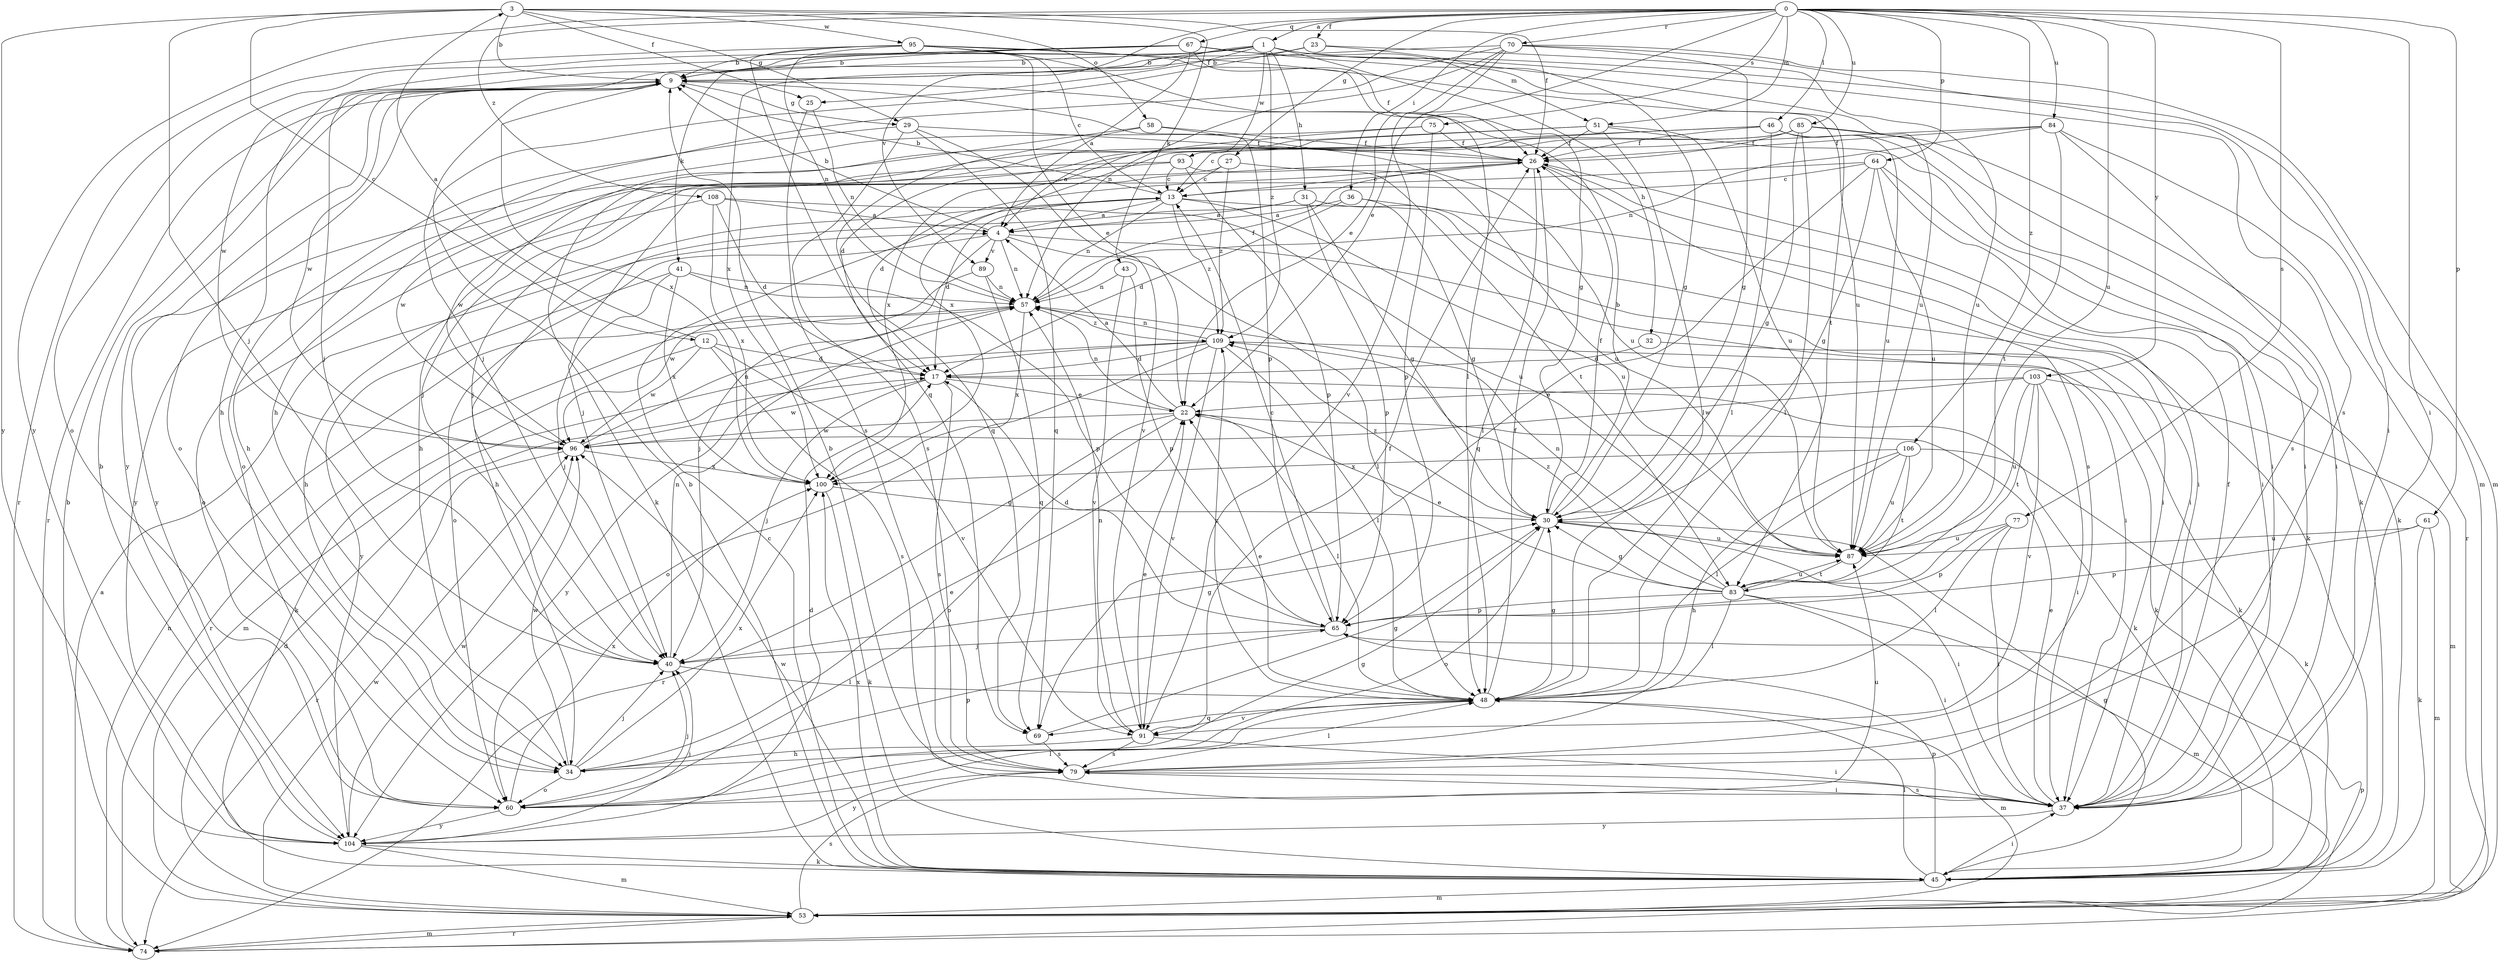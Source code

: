 strict digraph  {
0;
1;
3;
4;
9;
12;
13;
17;
22;
23;
25;
26;
27;
29;
30;
31;
32;
34;
36;
37;
40;
41;
43;
45;
46;
48;
51;
53;
57;
58;
60;
61;
64;
65;
67;
69;
70;
74;
75;
77;
79;
83;
84;
85;
87;
89;
91;
93;
95;
96;
100;
103;
104;
106;
108;
109;
0 -> 1  [label=a];
0 -> 22  [label=e];
0 -> 23  [label=f];
0 -> 27  [label=g];
0 -> 36  [label=i];
0 -> 37  [label=i];
0 -> 46  [label=l];
0 -> 51  [label=m];
0 -> 61  [label=p];
0 -> 64  [label=p];
0 -> 67  [label=q];
0 -> 70  [label=r];
0 -> 75  [label=s];
0 -> 77  [label=s];
0 -> 84  [label=u];
0 -> 85  [label=u];
0 -> 87  [label=u];
0 -> 89  [label=v];
0 -> 103  [label=y];
0 -> 104  [label=y];
0 -> 106  [label=z];
0 -> 108  [label=z];
1 -> 9  [label=b];
1 -> 25  [label=f];
1 -> 31  [label=h];
1 -> 32  [label=h];
1 -> 34  [label=h];
1 -> 40  [label=j];
1 -> 41  [label=k];
1 -> 51  [label=m];
1 -> 53  [label=m];
1 -> 79  [label=s];
1 -> 93  [label=w];
1 -> 100  [label=x];
1 -> 109  [label=z];
3 -> 9  [label=b];
3 -> 12  [label=c];
3 -> 25  [label=f];
3 -> 26  [label=f];
3 -> 29  [label=g];
3 -> 40  [label=j];
3 -> 43  [label=k];
3 -> 58  [label=o];
3 -> 95  [label=w];
3 -> 104  [label=y];
4 -> 9  [label=b];
4 -> 37  [label=i];
4 -> 40  [label=j];
4 -> 48  [label=l];
4 -> 57  [label=n];
4 -> 60  [label=o];
4 -> 89  [label=v];
9 -> 29  [label=g];
9 -> 60  [label=o];
9 -> 65  [label=p];
9 -> 74  [label=r];
9 -> 96  [label=w];
9 -> 100  [label=x];
9 -> 104  [label=y];
12 -> 3  [label=a];
12 -> 17  [label=d];
12 -> 45  [label=k];
12 -> 79  [label=s];
12 -> 91  [label=v];
12 -> 96  [label=w];
13 -> 4  [label=a];
13 -> 9  [label=b];
13 -> 17  [label=d];
13 -> 34  [label=h];
13 -> 37  [label=i];
13 -> 57  [label=n];
13 -> 87  [label=u];
13 -> 109  [label=z];
17 -> 22  [label=e];
17 -> 40  [label=j];
17 -> 45  [label=k];
17 -> 79  [label=s];
17 -> 96  [label=w];
22 -> 4  [label=a];
22 -> 48  [label=l];
22 -> 57  [label=n];
22 -> 60  [label=o];
22 -> 74  [label=r];
22 -> 96  [label=w];
23 -> 9  [label=b];
23 -> 30  [label=g];
23 -> 40  [label=j];
23 -> 87  [label=u];
25 -> 57  [label=n];
25 -> 79  [label=s];
26 -> 13  [label=c];
26 -> 17  [label=d];
26 -> 37  [label=i];
26 -> 48  [label=l];
26 -> 79  [label=s];
26 -> 96  [label=w];
27 -> 13  [label=c];
27 -> 87  [label=u];
27 -> 104  [label=y];
27 -> 109  [label=z];
29 -> 26  [label=f];
29 -> 60  [label=o];
29 -> 69  [label=q];
29 -> 79  [label=s];
29 -> 91  [label=v];
30 -> 9  [label=b];
30 -> 26  [label=f];
30 -> 37  [label=i];
30 -> 60  [label=o];
30 -> 87  [label=u];
30 -> 109  [label=z];
31 -> 4  [label=a];
31 -> 30  [label=g];
31 -> 34  [label=h];
31 -> 37  [label=i];
31 -> 65  [label=p];
32 -> 17  [label=d];
32 -> 45  [label=k];
34 -> 22  [label=e];
34 -> 40  [label=j];
34 -> 60  [label=o];
34 -> 65  [label=p];
34 -> 96  [label=w];
34 -> 100  [label=x];
36 -> 4  [label=a];
36 -> 17  [label=d];
36 -> 30  [label=g];
36 -> 45  [label=k];
37 -> 9  [label=b];
37 -> 22  [label=e];
37 -> 26  [label=f];
37 -> 79  [label=s];
37 -> 104  [label=y];
40 -> 30  [label=g];
40 -> 48  [label=l];
40 -> 57  [label=n];
41 -> 40  [label=j];
41 -> 57  [label=n];
41 -> 65  [label=p];
41 -> 100  [label=x];
41 -> 104  [label=y];
43 -> 57  [label=n];
43 -> 65  [label=p];
43 -> 91  [label=v];
45 -> 9  [label=b];
45 -> 13  [label=c];
45 -> 30  [label=g];
45 -> 37  [label=i];
45 -> 48  [label=l];
45 -> 53  [label=m];
45 -> 65  [label=p];
45 -> 96  [label=w];
45 -> 100  [label=x];
46 -> 17  [label=d];
46 -> 26  [label=f];
46 -> 37  [label=i];
46 -> 40  [label=j];
46 -> 48  [label=l];
46 -> 87  [label=u];
48 -> 22  [label=e];
48 -> 26  [label=f];
48 -> 30  [label=g];
48 -> 53  [label=m];
48 -> 69  [label=q];
48 -> 91  [label=v];
48 -> 109  [label=z];
51 -> 26  [label=f];
51 -> 34  [label=h];
51 -> 37  [label=i];
51 -> 40  [label=j];
51 -> 48  [label=l];
51 -> 87  [label=u];
53 -> 9  [label=b];
53 -> 17  [label=d];
53 -> 74  [label=r];
53 -> 79  [label=s];
53 -> 96  [label=w];
57 -> 26  [label=f];
57 -> 74  [label=r];
57 -> 100  [label=x];
57 -> 109  [label=z];
58 -> 26  [label=f];
58 -> 45  [label=k];
58 -> 69  [label=q];
58 -> 87  [label=u];
60 -> 30  [label=g];
60 -> 40  [label=j];
60 -> 48  [label=l];
60 -> 87  [label=u];
60 -> 100  [label=x];
60 -> 104  [label=y];
61 -> 45  [label=k];
61 -> 53  [label=m];
61 -> 65  [label=p];
61 -> 87  [label=u];
64 -> 13  [label=c];
64 -> 30  [label=g];
64 -> 37  [label=i];
64 -> 40  [label=j];
64 -> 45  [label=k];
64 -> 69  [label=q];
64 -> 87  [label=u];
65 -> 13  [label=c];
65 -> 17  [label=d];
65 -> 40  [label=j];
67 -> 4  [label=a];
67 -> 9  [label=b];
67 -> 26  [label=f];
67 -> 60  [label=o];
67 -> 83  [label=t];
67 -> 87  [label=u];
67 -> 96  [label=w];
69 -> 30  [label=g];
69 -> 79  [label=s];
70 -> 9  [label=b];
70 -> 22  [label=e];
70 -> 30  [label=g];
70 -> 34  [label=h];
70 -> 37  [label=i];
70 -> 53  [label=m];
70 -> 57  [label=n];
70 -> 91  [label=v];
74 -> 4  [label=a];
74 -> 53  [label=m];
74 -> 57  [label=n];
74 -> 65  [label=p];
75 -> 4  [label=a];
75 -> 26  [label=f];
75 -> 34  [label=h];
75 -> 65  [label=p];
77 -> 37  [label=i];
77 -> 48  [label=l];
77 -> 65  [label=p];
77 -> 87  [label=u];
79 -> 37  [label=i];
79 -> 48  [label=l];
79 -> 104  [label=y];
83 -> 22  [label=e];
83 -> 30  [label=g];
83 -> 37  [label=i];
83 -> 48  [label=l];
83 -> 53  [label=m];
83 -> 57  [label=n];
83 -> 65  [label=p];
83 -> 87  [label=u];
83 -> 109  [label=z];
84 -> 26  [label=f];
84 -> 37  [label=i];
84 -> 57  [label=n];
84 -> 74  [label=r];
84 -> 83  [label=t];
84 -> 100  [label=x];
85 -> 13  [label=c];
85 -> 26  [label=f];
85 -> 30  [label=g];
85 -> 45  [label=k];
85 -> 48  [label=l];
85 -> 79  [label=s];
85 -> 100  [label=x];
87 -> 83  [label=t];
89 -> 57  [label=n];
89 -> 69  [label=q];
89 -> 96  [label=w];
91 -> 22  [label=e];
91 -> 26  [label=f];
91 -> 34  [label=h];
91 -> 37  [label=i];
91 -> 57  [label=n];
91 -> 79  [label=s];
93 -> 13  [label=c];
93 -> 65  [label=p];
93 -> 83  [label=t];
93 -> 96  [label=w];
93 -> 104  [label=y];
95 -> 9  [label=b];
95 -> 13  [label=c];
95 -> 22  [label=e];
95 -> 30  [label=g];
95 -> 48  [label=l];
95 -> 57  [label=n];
95 -> 69  [label=q];
95 -> 74  [label=r];
95 -> 87  [label=u];
96 -> 57  [label=n];
96 -> 74  [label=r];
96 -> 100  [label=x];
100 -> 30  [label=g];
100 -> 45  [label=k];
103 -> 22  [label=e];
103 -> 37  [label=i];
103 -> 53  [label=m];
103 -> 83  [label=t];
103 -> 87  [label=u];
103 -> 91  [label=v];
103 -> 96  [label=w];
104 -> 9  [label=b];
104 -> 17  [label=d];
104 -> 40  [label=j];
104 -> 45  [label=k];
104 -> 53  [label=m];
104 -> 96  [label=w];
106 -> 34  [label=h];
106 -> 45  [label=k];
106 -> 48  [label=l];
106 -> 83  [label=t];
106 -> 87  [label=u];
106 -> 100  [label=x];
108 -> 4  [label=a];
108 -> 17  [label=d];
108 -> 60  [label=o];
108 -> 87  [label=u];
108 -> 100  [label=x];
109 -> 17  [label=d];
109 -> 45  [label=k];
109 -> 48  [label=l];
109 -> 53  [label=m];
109 -> 57  [label=n];
109 -> 60  [label=o];
109 -> 91  [label=v];
109 -> 104  [label=y];
}
